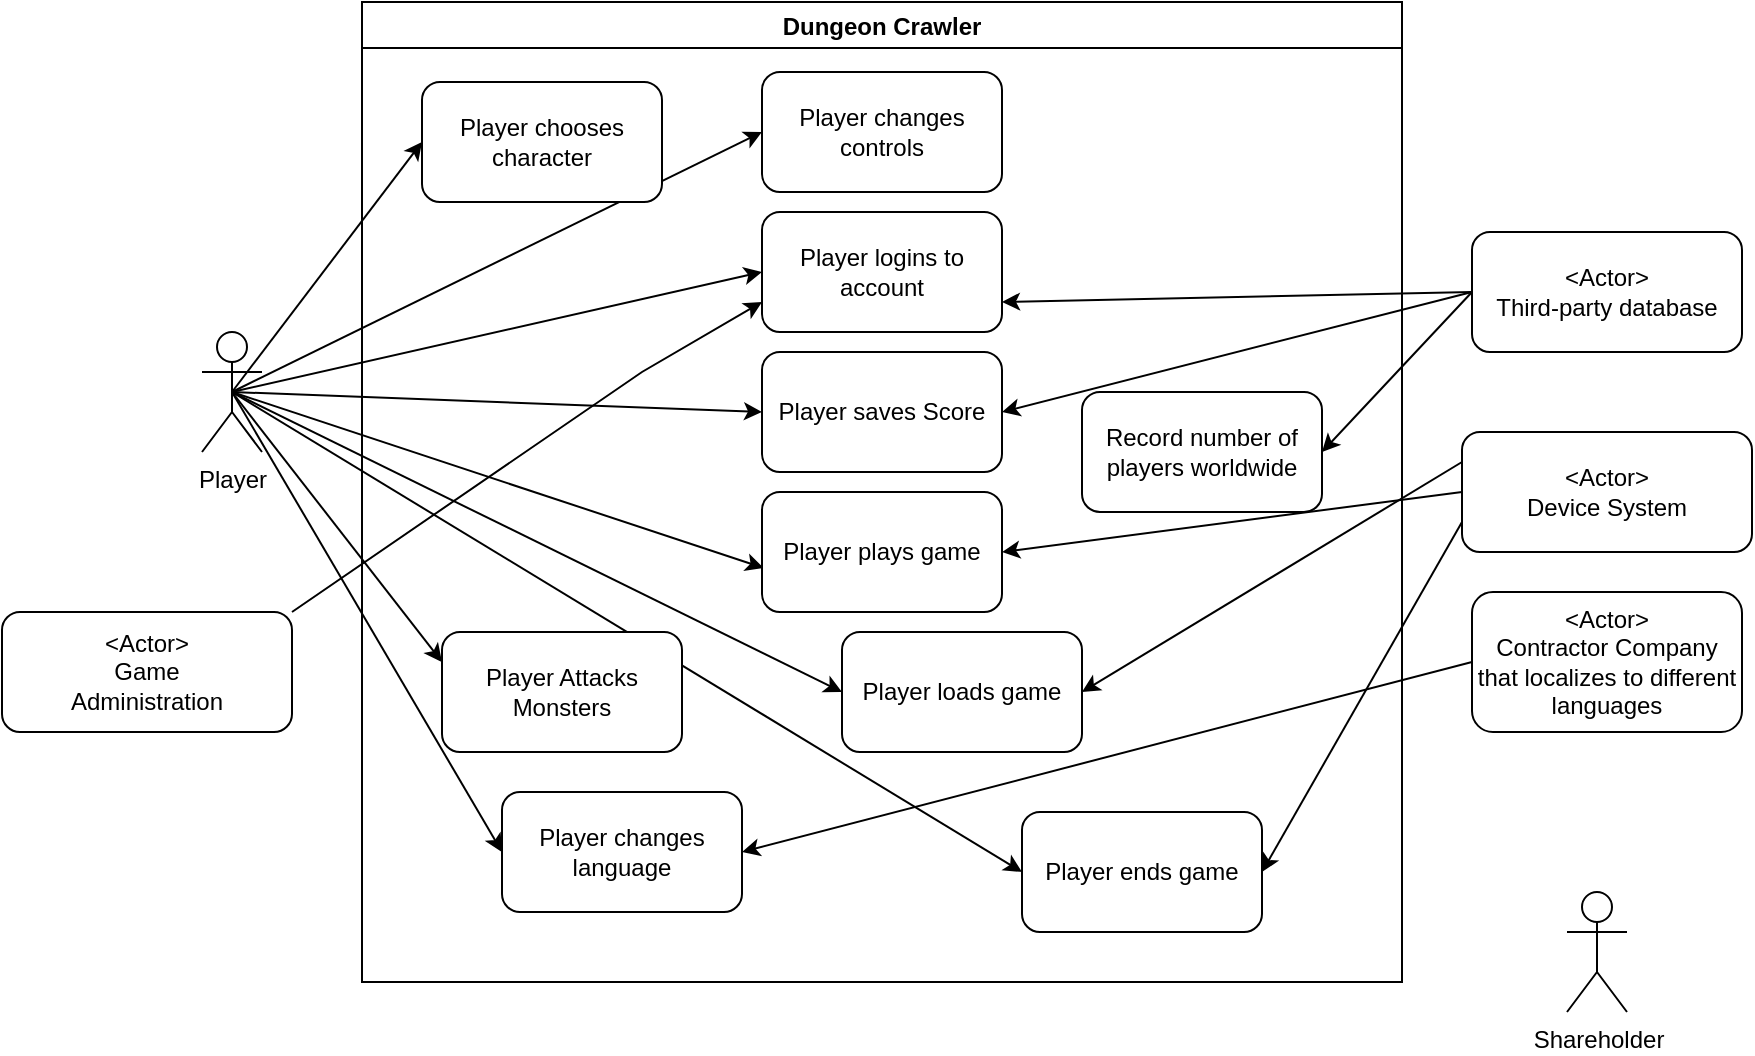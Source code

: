 <mxfile version="14.8.0" type="device"><diagram id="72ieelqjK6jTW5qe7BV4" name="Page-1"><mxGraphModel dx="1888" dy="556" grid="1" gridSize="10" guides="1" tooltips="1" connect="1" arrows="1" fold="1" page="1" pageScale="1" pageWidth="850" pageHeight="1100" math="0" shadow="0"><root><mxCell id="0"/><mxCell id="1" parent="0"/><mxCell id="QFb5VzKwo_IIg4dMBlFS-26" style="rounded=0;orthogonalLoop=1;jettySize=auto;html=1;exitX=0.5;exitY=0.5;exitDx=0;exitDy=0;exitPerimeter=0;entryX=0;entryY=0.5;entryDx=0;entryDy=0;" parent="1" source="QFb5VzKwo_IIg4dMBlFS-2" target="QFb5VzKwo_IIg4dMBlFS-20" edge="1"><mxGeometry relative="1" as="geometry"/></mxCell><mxCell id="QFb5VzKwo_IIg4dMBlFS-29" style="rounded=0;orthogonalLoop=1;jettySize=auto;html=1;exitX=0.5;exitY=0.5;exitDx=0;exitDy=0;exitPerimeter=0;entryX=0;entryY=0.5;entryDx=0;entryDy=0;" parent="1" source="QFb5VzKwo_IIg4dMBlFS-2" target="QFb5VzKwo_IIg4dMBlFS-28" edge="1"><mxGeometry relative="1" as="geometry"/></mxCell><mxCell id="QFb5VzKwo_IIg4dMBlFS-37" style="rounded=0;orthogonalLoop=1;jettySize=auto;html=1;exitX=0.5;exitY=0.5;exitDx=0;exitDy=0;exitPerimeter=0;entryX=0;entryY=0.5;entryDx=0;entryDy=0;" parent="1" source="QFb5VzKwo_IIg4dMBlFS-2" target="QFb5VzKwo_IIg4dMBlFS-32" edge="1"><mxGeometry relative="1" as="geometry"/></mxCell><mxCell id="QFb5VzKwo_IIg4dMBlFS-40" style="edgeStyle=none;rounded=0;orthogonalLoop=1;jettySize=auto;html=1;exitX=0.5;exitY=0.5;exitDx=0;exitDy=0;exitPerimeter=0;entryX=0.007;entryY=0.633;entryDx=0;entryDy=0;entryPerimeter=0;" parent="1" source="QFb5VzKwo_IIg4dMBlFS-2" target="QFb5VzKwo_IIg4dMBlFS-31" edge="1"><mxGeometry relative="1" as="geometry"/></mxCell><mxCell id="QFb5VzKwo_IIg4dMBlFS-41" style="rounded=0;orthogonalLoop=1;jettySize=auto;html=1;exitX=0.5;exitY=0.5;exitDx=0;exitDy=0;exitPerimeter=0;entryX=0;entryY=0.5;entryDx=0;entryDy=0;" parent="1" source="QFb5VzKwo_IIg4dMBlFS-2" target="QFb5VzKwo_IIg4dMBlFS-33" edge="1"><mxGeometry relative="1" as="geometry"/></mxCell><mxCell id="QFb5VzKwo_IIg4dMBlFS-44" style="edgeStyle=none;rounded=0;orthogonalLoop=1;jettySize=auto;html=1;exitX=0.5;exitY=0.5;exitDx=0;exitDy=0;exitPerimeter=0;entryX=0;entryY=0.5;entryDx=0;entryDy=0;" parent="1" source="QFb5VzKwo_IIg4dMBlFS-2" target="QFb5VzKwo_IIg4dMBlFS-34" edge="1"><mxGeometry relative="1" as="geometry"/></mxCell><mxCell id="QFb5VzKwo_IIg4dMBlFS-48" style="edgeStyle=none;rounded=0;orthogonalLoop=1;jettySize=auto;html=1;exitX=0.5;exitY=0.5;exitDx=0;exitDy=0;exitPerimeter=0;entryX=0;entryY=0.5;entryDx=0;entryDy=0;" parent="1" source="QFb5VzKwo_IIg4dMBlFS-2" target="QFb5VzKwo_IIg4dMBlFS-47" edge="1"><mxGeometry relative="1" as="geometry"><mxPoint x="180" y="480" as="targetPoint"/></mxGeometry></mxCell><mxCell id="QFb5VzKwo_IIg4dMBlFS-53" style="edgeStyle=none;rounded=0;orthogonalLoop=1;jettySize=auto;html=1;exitX=0.5;exitY=0.5;exitDx=0;exitDy=0;exitPerimeter=0;entryX=0;entryY=0.5;entryDx=0;entryDy=0;" parent="1" source="QFb5VzKwo_IIg4dMBlFS-2" target="QFb5VzKwo_IIg4dMBlFS-52" edge="1"><mxGeometry relative="1" as="geometry"/></mxCell><mxCell id="lV8i8Ig1ECcLbToAUqFL-2" style="rounded=0;orthogonalLoop=1;jettySize=auto;html=1;exitX=0.5;exitY=0.5;exitDx=0;exitDy=0;exitPerimeter=0;entryX=0;entryY=0.25;entryDx=0;entryDy=0;" edge="1" parent="1" source="QFb5VzKwo_IIg4dMBlFS-2" target="lV8i8Ig1ECcLbToAUqFL-1"><mxGeometry relative="1" as="geometry"/></mxCell><mxCell id="QFb5VzKwo_IIg4dMBlFS-2" value="Player" style="shape=umlActor;verticalLabelPosition=bottom;verticalAlign=top;html=1;outlineConnect=0;" parent="1" vertex="1"><mxGeometry x="60" y="210" width="30" height="60" as="geometry"/></mxCell><mxCell id="QFb5VzKwo_IIg4dMBlFS-14" value="Dungeon Crawler" style="swimlane;" parent="1" vertex="1"><mxGeometry x="140" y="45" width="520" height="490" as="geometry"/></mxCell><mxCell id="QFb5VzKwo_IIg4dMBlFS-28" value="Player logins to account" style="rounded=1;whiteSpace=wrap;html=1;" parent="QFb5VzKwo_IIg4dMBlFS-14" vertex="1"><mxGeometry x="200" y="105" width="120" height="60" as="geometry"/></mxCell><mxCell id="QFb5VzKwo_IIg4dMBlFS-20" value="Player loads game" style="rounded=1;whiteSpace=wrap;html=1;" parent="QFb5VzKwo_IIg4dMBlFS-14" vertex="1"><mxGeometry x="240" y="315" width="120" height="60" as="geometry"/></mxCell><mxCell id="QFb5VzKwo_IIg4dMBlFS-31" value="Player plays game" style="rounded=1;whiteSpace=wrap;html=1;" parent="QFb5VzKwo_IIg4dMBlFS-14" vertex="1"><mxGeometry x="200" y="245" width="120" height="60" as="geometry"/></mxCell><mxCell id="QFb5VzKwo_IIg4dMBlFS-32" value="Player saves Score" style="rounded=1;whiteSpace=wrap;html=1;" parent="QFb5VzKwo_IIg4dMBlFS-14" vertex="1"><mxGeometry x="200" y="175" width="120" height="60" as="geometry"/></mxCell><mxCell id="QFb5VzKwo_IIg4dMBlFS-33" value="Player changes controls" style="rounded=1;whiteSpace=wrap;html=1;" parent="QFb5VzKwo_IIg4dMBlFS-14" vertex="1"><mxGeometry x="200" y="35" width="120" height="60" as="geometry"/></mxCell><mxCell id="QFb5VzKwo_IIg4dMBlFS-34" value="Player ends game" style="rounded=1;whiteSpace=wrap;html=1;" parent="QFb5VzKwo_IIg4dMBlFS-14" vertex="1"><mxGeometry x="330" y="405" width="120" height="60" as="geometry"/></mxCell><mxCell id="QFb5VzKwo_IIg4dMBlFS-47" value="Player changes language" style="rounded=1;whiteSpace=wrap;html=1;" parent="QFb5VzKwo_IIg4dMBlFS-14" vertex="1"><mxGeometry x="70" y="395" width="120" height="60" as="geometry"/></mxCell><mxCell id="QFb5VzKwo_IIg4dMBlFS-52" value="Player chooses character" style="rounded=1;whiteSpace=wrap;html=1;" parent="QFb5VzKwo_IIg4dMBlFS-14" vertex="1"><mxGeometry x="30" y="40" width="120" height="60" as="geometry"/></mxCell><mxCell id="gJ-MZrqn_pFaOri5QxuR-1" value="Record number of players worldwide" style="rounded=1;whiteSpace=wrap;html=1;" parent="QFb5VzKwo_IIg4dMBlFS-14" vertex="1"><mxGeometry x="360" y="195" width="120" height="60" as="geometry"/></mxCell><mxCell id="lV8i8Ig1ECcLbToAUqFL-1" value="Player Attacks Monsters" style="rounded=1;whiteSpace=wrap;html=1;" vertex="1" parent="QFb5VzKwo_IIg4dMBlFS-14"><mxGeometry x="40" y="315" width="120" height="60" as="geometry"/></mxCell><mxCell id="QFb5VzKwo_IIg4dMBlFS-30" style="edgeStyle=none;rounded=0;orthogonalLoop=1;jettySize=auto;html=1;exitX=0;exitY=0.5;exitDx=0;exitDy=0;entryX=1;entryY=0.75;entryDx=0;entryDy=0;" parent="1" source="QFb5VzKwo_IIg4dMBlFS-16" target="QFb5VzKwo_IIg4dMBlFS-28" edge="1"><mxGeometry relative="1" as="geometry"/></mxCell><mxCell id="QFb5VzKwo_IIg4dMBlFS-38" style="edgeStyle=none;rounded=0;orthogonalLoop=1;jettySize=auto;html=1;exitX=0;exitY=0.5;exitDx=0;exitDy=0;entryX=1;entryY=0.5;entryDx=0;entryDy=0;" parent="1" source="QFb5VzKwo_IIg4dMBlFS-16" target="QFb5VzKwo_IIg4dMBlFS-32" edge="1"><mxGeometry relative="1" as="geometry"/></mxCell><mxCell id="gJ-MZrqn_pFaOri5QxuR-2" style="edgeStyle=none;rounded=0;orthogonalLoop=1;jettySize=auto;html=1;exitX=0;exitY=0.5;exitDx=0;exitDy=0;entryX=1;entryY=0.5;entryDx=0;entryDy=0;" parent="1" source="QFb5VzKwo_IIg4dMBlFS-16" target="gJ-MZrqn_pFaOri5QxuR-1" edge="1"><mxGeometry relative="1" as="geometry"/></mxCell><mxCell id="QFb5VzKwo_IIg4dMBlFS-16" value="&amp;lt;Actor&amp;gt;&lt;br&gt;Third-party database" style="rounded=1;whiteSpace=wrap;html=1;" parent="1" vertex="1"><mxGeometry x="695" y="160" width="135" height="60" as="geometry"/></mxCell><mxCell id="QFb5VzKwo_IIg4dMBlFS-27" style="edgeStyle=none;rounded=0;orthogonalLoop=1;jettySize=auto;html=1;exitX=0;exitY=0.25;exitDx=0;exitDy=0;entryX=1;entryY=0.5;entryDx=0;entryDy=0;" parent="1" source="QFb5VzKwo_IIg4dMBlFS-17" target="QFb5VzKwo_IIg4dMBlFS-20" edge="1"><mxGeometry relative="1" as="geometry"><Array as="points"/></mxGeometry></mxCell><mxCell id="QFb5VzKwo_IIg4dMBlFS-36" style="edgeStyle=none;rounded=0;orthogonalLoop=1;jettySize=auto;html=1;exitX=0;exitY=0.5;exitDx=0;exitDy=0;entryX=1;entryY=0.5;entryDx=0;entryDy=0;" parent="1" source="QFb5VzKwo_IIg4dMBlFS-17" target="QFb5VzKwo_IIg4dMBlFS-31" edge="1"><mxGeometry relative="1" as="geometry"/></mxCell><mxCell id="QFb5VzKwo_IIg4dMBlFS-46" style="edgeStyle=none;rounded=0;orthogonalLoop=1;jettySize=auto;html=1;exitX=0;exitY=0.75;exitDx=0;exitDy=0;entryX=1;entryY=0.5;entryDx=0;entryDy=0;" parent="1" source="QFb5VzKwo_IIg4dMBlFS-17" target="QFb5VzKwo_IIg4dMBlFS-34" edge="1"><mxGeometry relative="1" as="geometry"/></mxCell><mxCell id="QFb5VzKwo_IIg4dMBlFS-17" value="&amp;lt;Actor&amp;gt;&lt;br&gt;Device System" style="rounded=1;whiteSpace=wrap;html=1;" parent="1" vertex="1"><mxGeometry x="690" y="260" width="145" height="60" as="geometry"/></mxCell><mxCell id="QFb5VzKwo_IIg4dMBlFS-39" style="edgeStyle=none;rounded=0;orthogonalLoop=1;jettySize=auto;html=1;exitX=1;exitY=0;exitDx=0;exitDy=0;entryX=0;entryY=0.75;entryDx=0;entryDy=0;" parent="1" source="QFb5VzKwo_IIg4dMBlFS-18" target="QFb5VzKwo_IIg4dMBlFS-28" edge="1"><mxGeometry relative="1" as="geometry"><Array as="points"><mxPoint x="280" y="230"/></Array></mxGeometry></mxCell><mxCell id="QFb5VzKwo_IIg4dMBlFS-18" value="&amp;lt;Actor&amp;gt;&lt;br&gt;&lt;span&gt;Game&lt;/span&gt;&lt;br&gt;&lt;span&gt;Administration&lt;/span&gt;" style="rounded=1;whiteSpace=wrap;html=1;" parent="1" vertex="1"><mxGeometry x="-40" y="350" width="145" height="60" as="geometry"/></mxCell><mxCell id="QFb5VzKwo_IIg4dMBlFS-51" style="edgeStyle=none;rounded=0;orthogonalLoop=1;jettySize=auto;html=1;exitX=0;exitY=0.5;exitDx=0;exitDy=0;entryX=1;entryY=0.5;entryDx=0;entryDy=0;" parent="1" source="QFb5VzKwo_IIg4dMBlFS-50" target="QFb5VzKwo_IIg4dMBlFS-47" edge="1"><mxGeometry relative="1" as="geometry"/></mxCell><mxCell id="QFb5VzKwo_IIg4dMBlFS-50" value="&amp;lt;Actor&amp;gt;&lt;br&gt;Contractor Company that localizes to different languages" style="rounded=1;whiteSpace=wrap;html=1;" parent="1" vertex="1"><mxGeometry x="695" y="340" width="135" height="70" as="geometry"/></mxCell><mxCell id="gJ-MZrqn_pFaOri5QxuR-4" value="Shareholder" style="shape=umlActor;verticalLabelPosition=bottom;verticalAlign=top;html=1;outlineConnect=0;" parent="1" vertex="1"><mxGeometry x="742.5" y="490" width="30" height="60" as="geometry"/></mxCell></root></mxGraphModel></diagram></mxfile>